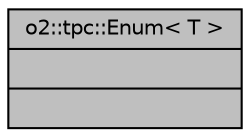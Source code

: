 digraph "o2::tpc::Enum&lt; T &gt;"
{
 // INTERACTIVE_SVG=YES
  bgcolor="transparent";
  edge [fontname="Helvetica",fontsize="10",labelfontname="Helvetica",labelfontsize="10"];
  node [fontname="Helvetica",fontsize="10",shape=record];
  Node1 [label="{o2::tpc::Enum\< T \>\n||}",height=0.2,width=0.4,color="black", fillcolor="grey75", style="filled", fontcolor="black"];
}
